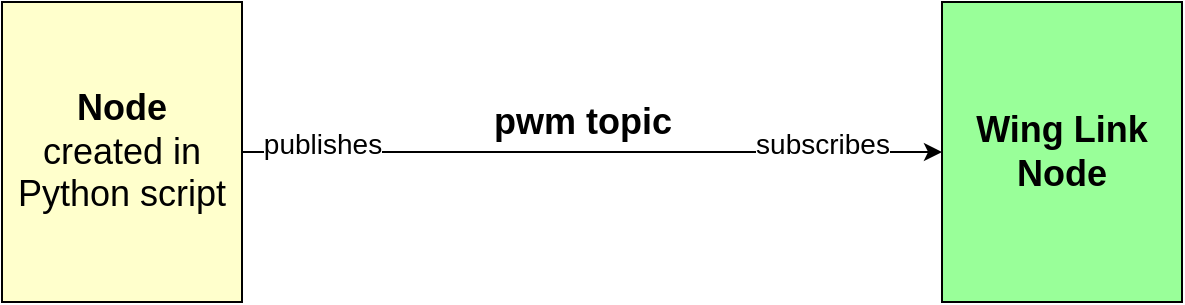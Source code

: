 <mxfile version="15.8.5" type="github">
  <diagram id="63DNbYBMpLY_NwCG2Rcx" name="Page-1">
    <mxGraphModel dx="818" dy="464" grid="1" gridSize="10" guides="1" tooltips="1" connect="1" arrows="1" fold="1" page="1" pageScale="1" pageWidth="827" pageHeight="1169" math="0" shadow="0">
      <root>
        <mxCell id="0" />
        <mxCell id="1" parent="0" />
        <mxCell id="3AOyxLehiP-o8urfBOAM-2" style="edgeStyle=orthogonalEdgeStyle;rounded=0;orthogonalLoop=1;jettySize=auto;html=1;exitX=1;exitY=0.5;exitDx=0;exitDy=0;fontSize=18;entryX=0;entryY=0.5;entryDx=0;entryDy=0;" edge="1" parent="1" source="3AOyxLehiP-o8urfBOAM-1" target="3AOyxLehiP-o8urfBOAM-4">
          <mxGeometry relative="1" as="geometry">
            <mxPoint x="290" y="215" as="targetPoint" />
          </mxGeometry>
        </mxCell>
        <mxCell id="3AOyxLehiP-o8urfBOAM-5" value="&lt;b&gt;pwm topic&lt;/b&gt;" style="edgeLabel;html=1;align=center;verticalAlign=middle;resizable=0;points=[];fontSize=18;" vertex="1" connectable="0" parent="3AOyxLehiP-o8urfBOAM-2">
          <mxGeometry x="-0.303" y="3" relative="1" as="geometry">
            <mxPoint x="48" y="-12" as="offset" />
          </mxGeometry>
        </mxCell>
        <mxCell id="3AOyxLehiP-o8urfBOAM-6" value="&lt;font style=&quot;font-size: 14px&quot;&gt;publishes&lt;/font&gt;" style="edgeLabel;html=1;align=center;verticalAlign=middle;resizable=0;points=[];fontSize=18;" vertex="1" connectable="0" parent="3AOyxLehiP-o8urfBOAM-2">
          <mxGeometry x="-0.754" y="-3" relative="1" as="geometry">
            <mxPoint x="-3" y="-8" as="offset" />
          </mxGeometry>
        </mxCell>
        <mxCell id="3AOyxLehiP-o8urfBOAM-7" value="&lt;font style=&quot;font-size: 14px&quot;&gt;subscribes&lt;/font&gt;" style="edgeLabel;html=1;align=center;verticalAlign=middle;resizable=0;points=[];fontSize=18;" vertex="1" connectable="0" parent="3AOyxLehiP-o8urfBOAM-2">
          <mxGeometry x="0.8" y="-3" relative="1" as="geometry">
            <mxPoint x="-25" y="-8" as="offset" />
          </mxGeometry>
        </mxCell>
        <mxCell id="3AOyxLehiP-o8urfBOAM-1" value="&lt;font style=&quot;font-size: 18px&quot;&gt;&lt;b&gt;Node&lt;/b&gt;&lt;br&gt;created in Python script&lt;/font&gt;" style="rounded=0;whiteSpace=wrap;html=1;fillColor=#FFFFCC;" vertex="1" parent="1">
          <mxGeometry x="80" y="140" width="120" height="150" as="geometry" />
        </mxCell>
        <mxCell id="3AOyxLehiP-o8urfBOAM-4" value="&lt;span style=&quot;font-size: 18px&quot;&gt;&lt;b&gt;Wing Link Node&lt;/b&gt;&lt;/span&gt;" style="rounded=0;whiteSpace=wrap;html=1;fillColor=#99FF99;" vertex="1" parent="1">
          <mxGeometry x="550" y="140" width="120" height="150" as="geometry" />
        </mxCell>
      </root>
    </mxGraphModel>
  </diagram>
</mxfile>
